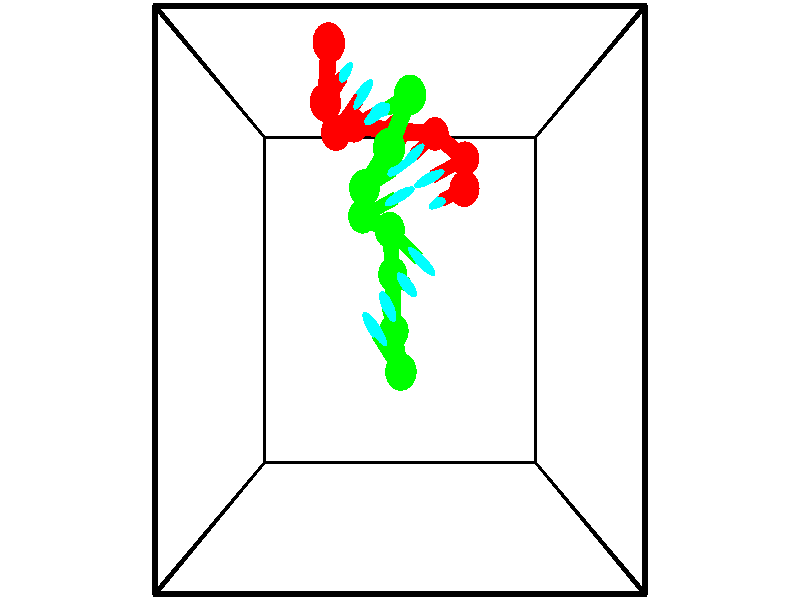 // switches for output
#declare DRAW_BASES = 1; // possible values are 0, 1; only relevant for DNA ribbons
#declare DRAW_BASES_TYPE = 3; // possible values are 1, 2, 3; only relevant for DNA ribbons
#declare DRAW_FOG = 0; // set to 1 to enable fog

#include "colors.inc"

#include "transforms.inc"
background { rgb <1, 1, 1>}

#default {
   normal{
       ripples 0.25
       frequency 0.20
       turbulence 0.2
       lambda 5
   }
	finish {
		phong 0.1
		phong_size 40.
	}
}

// original window dimensions: 1024x640


// camera settings

camera {
	sky <-0, 1, 0>
	up <-0, 1, 0>
	right 1.6 * <1, 0, 0>
	location <2.5, 2.5, 11.1562>
	look_at <2.5, 2.5, 2.5>
	direction <0, 0, -8.6562>
	angle 67.0682
}


# declare cpy_camera_pos = <2.5, 2.5, 11.1562>;
# if (DRAW_FOG = 1)
fog {
	fog_type 2
	up vnormalize(cpy_camera_pos)
	color rgbt<1,1,1,0.3>
	distance 1e-5
	fog_alt 3e-3
	fog_offset 4
}
# end


// LIGHTS

# declare lum = 6;
global_settings {
	ambient_light rgb lum * <0.05, 0.05, 0.05>
	max_trace_level 15
}# declare cpy_direct_light_amount = 0.25;
light_source
{	1000 * <-1, -1, 1>,
	rgb lum * cpy_direct_light_amount
	parallel
}

light_source
{	1000 * <1, 1, -1>,
	rgb lum * cpy_direct_light_amount
	parallel
}

// strand 0

// nucleotide -1

// particle -1
sphere {
	<1.393823, 5.831338, 1.770019> 0.250000
	pigment { color rgbt <1,0,0,0> }
	no_shadow
}
cylinder {
	<1.336227, 5.876282, 1.376747>,  <1.301670, 5.903248, 1.140784>, 0.100000
	pigment { color rgbt <1,0,0,0> }
	no_shadow
}
cylinder {
	<1.336227, 5.876282, 1.376747>,  <1.393823, 5.831338, 1.770019>, 0.100000
	pigment { color rgbt <1,0,0,0> }
	no_shadow
}

// particle -1
sphere {
	<1.336227, 5.876282, 1.376747> 0.100000
	pigment { color rgbt <1,0,0,0> }
	no_shadow
}
sphere {
	0, 1
	scale<0.080000,0.200000,0.300000>
	matrix <0.770162, -0.611143, -0.182634,
		-0.621384, -0.783505, 0.001462,
		-0.143988, 0.112360, -0.983180,
		1.293031, 5.909990, 1.081793>
	pigment { color rgbt <0,1,1,0> }
	no_shadow
}
cylinder {
	<1.309202, 5.126213, 1.511107>,  <1.393823, 5.831338, 1.770019>, 0.130000
	pigment { color rgbt <1,0,0,0> }
	no_shadow
}

// nucleotide -1

// particle -1
sphere {
	<1.309202, 5.126213, 1.511107> 0.250000
	pigment { color rgbt <1,0,0,0> }
	no_shadow
}
cylinder {
	<1.444504, 5.405800, 1.259066>,  <1.525685, 5.573552, 1.107841>, 0.100000
	pigment { color rgbt <1,0,0,0> }
	no_shadow
}
cylinder {
	<1.444504, 5.405800, 1.259066>,  <1.309202, 5.126213, 1.511107>, 0.100000
	pigment { color rgbt <1,0,0,0> }
	no_shadow
}

// particle -1
sphere {
	<1.444504, 5.405800, 1.259066> 0.100000
	pigment { color rgbt <1,0,0,0> }
	no_shadow
}
sphere {
	0, 1
	scale<0.080000,0.200000,0.300000>
	matrix <0.733812, -0.615100, -0.288396,
		-0.589155, -0.364825, -0.720971,
		0.338254, 0.698967, -0.630102,
		1.545980, 5.615490, 1.070035>
	pigment { color rgbt <0,1,1,0> }
	no_shadow
}
cylinder {
	<1.410010, 4.863965, 0.908961>,  <1.309202, 5.126213, 1.511107>, 0.130000
	pigment { color rgbt <1,0,0,0> }
	no_shadow
}

// nucleotide -1

// particle -1
sphere {
	<1.410010, 4.863965, 0.908961> 0.250000
	pigment { color rgbt <1,0,0,0> }
	no_shadow
}
cylinder {
	<1.652046, 5.179302, 0.864458>,  <1.797268, 5.368505, 0.837756>, 0.100000
	pigment { color rgbt <1,0,0,0> }
	no_shadow
}
cylinder {
	<1.652046, 5.179302, 0.864458>,  <1.410010, 4.863965, 0.908961>, 0.100000
	pigment { color rgbt <1,0,0,0> }
	no_shadow
}

// particle -1
sphere {
	<1.652046, 5.179302, 0.864458> 0.100000
	pigment { color rgbt <1,0,0,0> }
	no_shadow
}
sphere {
	0, 1
	scale<0.080000,0.200000,0.300000>
	matrix <0.658902, -0.574301, -0.485825,
		-0.446893, 0.220661, -0.866946,
		0.605091, 0.788344, -0.111257,
		1.833573, 5.415806, 0.831081>
	pigment { color rgbt <0,1,1,0> }
	no_shadow
}
cylinder {
	<1.657257, 5.154207, 0.121863>,  <1.410010, 4.863965, 0.908961>, 0.130000
	pigment { color rgbt <1,0,0,0> }
	no_shadow
}

// nucleotide -1

// particle -1
sphere {
	<1.657257, 5.154207, 0.121863> 0.250000
	pigment { color rgbt <1,0,0,0> }
	no_shadow
}
cylinder {
	<1.896622, 5.179073, 0.441372>,  <2.040241, 5.193993, 0.633077>, 0.100000
	pigment { color rgbt <1,0,0,0> }
	no_shadow
}
cylinder {
	<1.896622, 5.179073, 0.441372>,  <1.657257, 5.154207, 0.121863>, 0.100000
	pigment { color rgbt <1,0,0,0> }
	no_shadow
}

// particle -1
sphere {
	<1.896622, 5.179073, 0.441372> 0.100000
	pigment { color rgbt <1,0,0,0> }
	no_shadow
}
sphere {
	0, 1
	scale<0.080000,0.200000,0.300000>
	matrix <0.658700, -0.605723, -0.446334,
		0.456089, 0.793243, -0.403421,
		0.598413, 0.062166, 0.798773,
		2.076145, 5.197723, 0.681004>
	pigment { color rgbt <0,1,1,0> }
	no_shadow
}
cylinder {
	<2.441762, 5.123258, -0.083124>,  <1.657257, 5.154207, 0.121863>, 0.130000
	pigment { color rgbt <1,0,0,0> }
	no_shadow
}

// nucleotide -1

// particle -1
sphere {
	<2.441762, 5.123258, -0.083124> 0.250000
	pigment { color rgbt <1,0,0,0> }
	no_shadow
}
cylinder {
	<2.432739, 5.012486, 0.301126>,  <2.427325, 4.946022, 0.531676>, 0.100000
	pigment { color rgbt <1,0,0,0> }
	no_shadow
}
cylinder {
	<2.432739, 5.012486, 0.301126>,  <2.441762, 5.123258, -0.083124>, 0.100000
	pigment { color rgbt <1,0,0,0> }
	no_shadow
}

// particle -1
sphere {
	<2.432739, 5.012486, 0.301126> 0.100000
	pigment { color rgbt <1,0,0,0> }
	no_shadow
}
sphere {
	0, 1
	scale<0.080000,0.200000,0.300000>
	matrix <0.686454, -0.702851, -0.186500,
		0.726823, 0.655218, 0.205955,
		-0.022558, -0.276931, 0.960625,
		2.425972, 4.929406, 0.589314>
	pigment { color rgbt <0,1,1,0> }
	no_shadow
}
cylinder {
	<3.137784, 5.027998, 0.130747>,  <2.441762, 5.123258, -0.083124>, 0.130000
	pigment { color rgbt <1,0,0,0> }
	no_shadow
}

// nucleotide -1

// particle -1
sphere {
	<3.137784, 5.027998, 0.130747> 0.250000
	pigment { color rgbt <1,0,0,0> }
	no_shadow
}
cylinder {
	<2.904274, 4.792442, 0.354322>,  <2.764168, 4.651109, 0.488468>, 0.100000
	pigment { color rgbt <1,0,0,0> }
	no_shadow
}
cylinder {
	<2.904274, 4.792442, 0.354322>,  <3.137784, 5.027998, 0.130747>, 0.100000
	pigment { color rgbt <1,0,0,0> }
	no_shadow
}

// particle -1
sphere {
	<2.904274, 4.792442, 0.354322> 0.100000
	pigment { color rgbt <1,0,0,0> }
	no_shadow
}
sphere {
	0, 1
	scale<0.080000,0.200000,0.300000>
	matrix <0.665990, -0.741078, -0.085206,
		0.464395, 0.322507, 0.824819,
		-0.583776, -0.588891, 0.558940,
		2.729141, 4.615775, 0.522004>
	pigment { color rgbt <0,1,1,0> }
	no_shadow
}
cylinder {
	<3.649307, 4.579187, 0.489011>,  <3.137784, 5.027998, 0.130747>, 0.130000
	pigment { color rgbt <1,0,0,0> }
	no_shadow
}

// nucleotide -1

// particle -1
sphere {
	<3.649307, 4.579187, 0.489011> 0.250000
	pigment { color rgbt <1,0,0,0> }
	no_shadow
}
cylinder {
	<3.290909, 4.408272, 0.537369>,  <3.075870, 4.305722, 0.566383>, 0.100000
	pigment { color rgbt <1,0,0,0> }
	no_shadow
}
cylinder {
	<3.290909, 4.408272, 0.537369>,  <3.649307, 4.579187, 0.489011>, 0.100000
	pigment { color rgbt <1,0,0,0> }
	no_shadow
}

// particle -1
sphere {
	<3.290909, 4.408272, 0.537369> 0.100000
	pigment { color rgbt <1,0,0,0> }
	no_shadow
}
sphere {
	0, 1
	scale<0.080000,0.200000,0.300000>
	matrix <0.398795, -0.894018, -0.204192,
		0.195331, -0.134743, 0.971437,
		-0.895996, -0.427289, 0.120894,
		3.022110, 4.280085, 0.573637>
	pigment { color rgbt <0,1,1,0> }
	no_shadow
}
cylinder {
	<3.575101, 4.045777, 1.081473>,  <3.649307, 4.579187, 0.489011>, 0.130000
	pigment { color rgbt <1,0,0,0> }
	no_shadow
}

// nucleotide -1

// particle -1
sphere {
	<3.575101, 4.045777, 1.081473> 0.250000
	pigment { color rgbt <1,0,0,0> }
	no_shadow
}
cylinder {
	<3.374344, 3.999901, 0.738556>,  <3.253890, 3.972375, 0.532806>, 0.100000
	pigment { color rgbt <1,0,0,0> }
	no_shadow
}
cylinder {
	<3.374344, 3.999901, 0.738556>,  <3.575101, 4.045777, 1.081473>, 0.100000
	pigment { color rgbt <1,0,0,0> }
	no_shadow
}

// particle -1
sphere {
	<3.374344, 3.999901, 0.738556> 0.100000
	pigment { color rgbt <1,0,0,0> }
	no_shadow
}
sphere {
	0, 1
	scale<0.080000,0.200000,0.300000>
	matrix <0.496580, -0.849745, -0.177037,
		-0.708175, -0.514567, 0.483435,
		-0.501893, -0.114690, -0.857292,
		3.223776, 3.965494, 0.481368>
	pigment { color rgbt <0,1,1,0> }
	no_shadow
}
// strand 1

// nucleotide -1

// particle -1
sphere {
	<2.514397, 1.548365, 1.549631> 0.250000
	pigment { color rgbt <0,1,0,0> }
	no_shadow
}
cylinder {
	<2.281128, 1.865669, 1.619656>,  <2.141167, 2.056052, 1.661671>, 0.100000
	pigment { color rgbt <0,1,0,0> }
	no_shadow
}
cylinder {
	<2.281128, 1.865669, 1.619656>,  <2.514397, 1.548365, 1.549631>, 0.100000
	pigment { color rgbt <0,1,0,0> }
	no_shadow
}

// particle -1
sphere {
	<2.281128, 1.865669, 1.619656> 0.100000
	pigment { color rgbt <0,1,0,0> }
	no_shadow
}
sphere {
	0, 1
	scale<0.080000,0.200000,0.300000>
	matrix <0.734471, 0.606949, -0.303587,
		-0.347078, -0.048465, -0.936583,
		-0.583172, 0.793261, 0.175062,
		2.106176, 2.103648, 1.672174>
	pigment { color rgbt <0,1,1,0> }
	no_shadow
}
cylinder {
	<2.395830, 2.059129, 0.934993>,  <2.514397, 1.548365, 1.549631>, 0.130000
	pigment { color rgbt <0,1,0,0> }
	no_shadow
}

// nucleotide -1

// particle -1
sphere {
	<2.395830, 2.059129, 0.934993> 0.250000
	pigment { color rgbt <0,1,0,0> }
	no_shadow
}
cylinder {
	<2.343384, 2.260735, 1.276466>,  <2.311916, 2.381698, 1.481351>, 0.100000
	pigment { color rgbt <0,1,0,0> }
	no_shadow
}
cylinder {
	<2.343384, 2.260735, 1.276466>,  <2.395830, 2.059129, 0.934993>, 0.100000
	pigment { color rgbt <0,1,0,0> }
	no_shadow
}

// particle -1
sphere {
	<2.343384, 2.260735, 1.276466> 0.100000
	pigment { color rgbt <0,1,0,0> }
	no_shadow
}
sphere {
	0, 1
	scale<0.080000,0.200000,0.300000>
	matrix <0.804522, 0.557260, -0.205441,
		-0.579270, 0.659871, -0.478557,
		-0.131116, 0.504015, 0.853685,
		2.304049, 2.411939, 1.532572>
	pigment { color rgbt <0,1,1,0> }
	no_shadow
}
cylinder {
	<2.375118, 2.867697, 0.776041>,  <2.395830, 2.059129, 0.934993>, 0.130000
	pigment { color rgbt <0,1,0,0> }
	no_shadow
}

// nucleotide -1

// particle -1
sphere {
	<2.375118, 2.867697, 0.776041> 0.250000
	pigment { color rgbt <0,1,0,0> }
	no_shadow
}
cylinder {
	<2.507156, 2.774876, 1.142033>,  <2.586379, 2.719183, 1.361628>, 0.100000
	pigment { color rgbt <0,1,0,0> }
	no_shadow
}
cylinder {
	<2.507156, 2.774876, 1.142033>,  <2.375118, 2.867697, 0.776041>, 0.100000
	pigment { color rgbt <0,1,0,0> }
	no_shadow
}

// particle -1
sphere {
	<2.507156, 2.774876, 1.142033> 0.100000
	pigment { color rgbt <0,1,0,0> }
	no_shadow
}
sphere {
	0, 1
	scale<0.080000,0.200000,0.300000>
	matrix <0.748607, 0.654805, -0.104005,
		-0.574999, 0.719293, 0.389864,
		0.330095, -0.232052, 0.914980,
		2.606185, 2.705260, 1.416527>
	pigment { color rgbt <0,1,1,0> }
	no_shadow
}
cylinder {
	<2.329593, 3.464193, 1.161786>,  <2.375118, 2.867697, 0.776041>, 0.130000
	pigment { color rgbt <0,1,0,0> }
	no_shadow
}

// nucleotide -1

// particle -1
sphere {
	<2.329593, 3.464193, 1.161786> 0.250000
	pigment { color rgbt <0,1,0,0> }
	no_shadow
}
cylinder {
	<2.623871, 3.213589, 1.264732>,  <2.800438, 3.063226, 1.326500>, 0.100000
	pigment { color rgbt <0,1,0,0> }
	no_shadow
}
cylinder {
	<2.623871, 3.213589, 1.264732>,  <2.329593, 3.464193, 1.161786>, 0.100000
	pigment { color rgbt <0,1,0,0> }
	no_shadow
}

// particle -1
sphere {
	<2.623871, 3.213589, 1.264732> 0.100000
	pigment { color rgbt <0,1,0,0> }
	no_shadow
}
sphere {
	0, 1
	scale<0.080000,0.200000,0.300000>
	matrix <0.653651, 0.756299, -0.027428,
		-0.177462, 0.188407, 0.965925,
		0.735695, -0.626510, 0.257367,
		2.844579, 3.025636, 1.341942>
	pigment { color rgbt <0,1,1,0> }
	no_shadow
}
cylinder {
	<1.844757, 3.718560, 0.604686>,  <2.329593, 3.464193, 1.161786>, 0.130000
	pigment { color rgbt <0,1,0,0> }
	no_shadow
}

// nucleotide -1

// particle -1
sphere {
	<1.844757, 3.718560, 0.604686> 0.250000
	pigment { color rgbt <0,1,0,0> }
	no_shadow
}
cylinder {
	<2.207611, 3.874695, 0.667603>,  <2.425324, 3.968376, 0.705353>, 0.100000
	pigment { color rgbt <0,1,0,0> }
	no_shadow
}
cylinder {
	<2.207611, 3.874695, 0.667603>,  <1.844757, 3.718560, 0.604686>, 0.100000
	pigment { color rgbt <0,1,0,0> }
	no_shadow
}

// particle -1
sphere {
	<2.207611, 3.874695, 0.667603> 0.100000
	pigment { color rgbt <0,1,0,0> }
	no_shadow
}
sphere {
	0, 1
	scale<0.080000,0.200000,0.300000>
	matrix <-0.417638, 0.880994, 0.222326,
		-0.051791, -0.267371, 0.962201,
		0.907136, 0.390337, 0.157292,
		2.479752, 3.991796, 0.714790>
	pigment { color rgbt <0,1,1,0> }
	no_shadow
}
cylinder {
	<1.920909, 4.020940, 1.325256>,  <1.844757, 3.718560, 0.604686>, 0.130000
	pigment { color rgbt <0,1,0,0> }
	no_shadow
}

// nucleotide -1

// particle -1
sphere {
	<1.920909, 4.020940, 1.325256> 0.250000
	pigment { color rgbt <0,1,0,0> }
	no_shadow
}
cylinder {
	<2.205338, 4.206860, 1.114223>,  <2.375994, 4.318411, 0.987604>, 0.100000
	pigment { color rgbt <0,1,0,0> }
	no_shadow
}
cylinder {
	<2.205338, 4.206860, 1.114223>,  <1.920909, 4.020940, 1.325256>, 0.100000
	pigment { color rgbt <0,1,0,0> }
	no_shadow
}

// particle -1
sphere {
	<2.205338, 4.206860, 1.114223> 0.100000
	pigment { color rgbt <0,1,0,0> }
	no_shadow
}
sphere {
	0, 1
	scale<0.080000,0.200000,0.300000>
	matrix <-0.368196, 0.885384, 0.283772,
		0.599008, -0.007529, 0.800708,
		0.711070, 0.464799, -0.527580,
		2.418658, 4.346299, 0.955949>
	pigment { color rgbt <0,1,1,0> }
	no_shadow
}
cylinder {
	<2.331830, 4.464745, 1.802322>,  <1.920909, 4.020940, 1.325256>, 0.130000
	pigment { color rgbt <0,1,0,0> }
	no_shadow
}

// nucleotide -1

// particle -1
sphere {
	<2.331830, 4.464745, 1.802322> 0.250000
	pigment { color rgbt <0,1,0,0> }
	no_shadow
}
cylinder {
	<2.363541, 4.610645, 1.431232>,  <2.382567, 4.698186, 1.208579>, 0.100000
	pigment { color rgbt <0,1,0,0> }
	no_shadow
}
cylinder {
	<2.363541, 4.610645, 1.431232>,  <2.331830, 4.464745, 1.802322>, 0.100000
	pigment { color rgbt <0,1,0,0> }
	no_shadow
}

// particle -1
sphere {
	<2.363541, 4.610645, 1.431232> 0.100000
	pigment { color rgbt <0,1,0,0> }
	no_shadow
}
sphere {
	0, 1
	scale<0.080000,0.200000,0.300000>
	matrix <-0.517638, 0.810407, 0.274393,
		0.851919, 0.458472, 0.253055,
		0.079276, 0.364751, -0.927724,
		2.387324, 4.720071, 1.152915>
	pigment { color rgbt <0,1,1,0> }
	no_shadow
}
cylinder {
	<2.653721, 5.136634, 1.841751>,  <2.331830, 4.464745, 1.802322>, 0.130000
	pigment { color rgbt <0,1,0,0> }
	no_shadow
}

// nucleotide -1

// particle -1
sphere {
	<2.653721, 5.136634, 1.841751> 0.250000
	pigment { color rgbt <0,1,0,0> }
	no_shadow
}
cylinder {
	<2.444092, 5.125072, 1.501278>,  <2.318315, 5.118135, 1.296994>, 0.100000
	pigment { color rgbt <0,1,0,0> }
	no_shadow
}
cylinder {
	<2.444092, 5.125072, 1.501278>,  <2.653721, 5.136634, 1.841751>, 0.100000
	pigment { color rgbt <0,1,0,0> }
	no_shadow
}

// particle -1
sphere {
	<2.444092, 5.125072, 1.501278> 0.100000
	pigment { color rgbt <0,1,0,0> }
	no_shadow
}
sphere {
	0, 1
	scale<0.080000,0.200000,0.300000>
	matrix <-0.330086, 0.928201, 0.171714,
		0.785106, 0.370954, -0.495985,
		-0.524072, -0.028905, -0.851183,
		2.286870, 5.116401, 1.245923>
	pigment { color rgbt <0,1,1,0> }
	no_shadow
}
// box output
cylinder {
	<0.000000, 0.000000, 0.000000>,  <5.000000, 0.000000, 0.000000>, 0.025000
	pigment { color rgbt <0,0,0,0> }
	no_shadow
}
cylinder {
	<0.000000, 0.000000, 0.000000>,  <0.000000, 5.000000, 0.000000>, 0.025000
	pigment { color rgbt <0,0,0,0> }
	no_shadow
}
cylinder {
	<0.000000, 0.000000, 0.000000>,  <0.000000, 0.000000, 5.000000>, 0.025000
	pigment { color rgbt <0,0,0,0> }
	no_shadow
}
cylinder {
	<5.000000, 5.000000, 5.000000>,  <0.000000, 5.000000, 5.000000>, 0.025000
	pigment { color rgbt <0,0,0,0> }
	no_shadow
}
cylinder {
	<5.000000, 5.000000, 5.000000>,  <5.000000, 0.000000, 5.000000>, 0.025000
	pigment { color rgbt <0,0,0,0> }
	no_shadow
}
cylinder {
	<5.000000, 5.000000, 5.000000>,  <5.000000, 5.000000, 0.000000>, 0.025000
	pigment { color rgbt <0,0,0,0> }
	no_shadow
}
cylinder {
	<0.000000, 0.000000, 5.000000>,  <0.000000, 5.000000, 5.000000>, 0.025000
	pigment { color rgbt <0,0,0,0> }
	no_shadow
}
cylinder {
	<0.000000, 0.000000, 5.000000>,  <5.000000, 0.000000, 5.000000>, 0.025000
	pigment { color rgbt <0,0,0,0> }
	no_shadow
}
cylinder {
	<5.000000, 5.000000, 0.000000>,  <0.000000, 5.000000, 0.000000>, 0.025000
	pigment { color rgbt <0,0,0,0> }
	no_shadow
}
cylinder {
	<5.000000, 5.000000, 0.000000>,  <5.000000, 0.000000, 0.000000>, 0.025000
	pigment { color rgbt <0,0,0,0> }
	no_shadow
}
cylinder {
	<5.000000, 0.000000, 5.000000>,  <5.000000, 0.000000, 0.000000>, 0.025000
	pigment { color rgbt <0,0,0,0> }
	no_shadow
}
cylinder {
	<0.000000, 5.000000, 0.000000>,  <0.000000, 5.000000, 5.000000>, 0.025000
	pigment { color rgbt <0,0,0,0> }
	no_shadow
}
// end of box output
